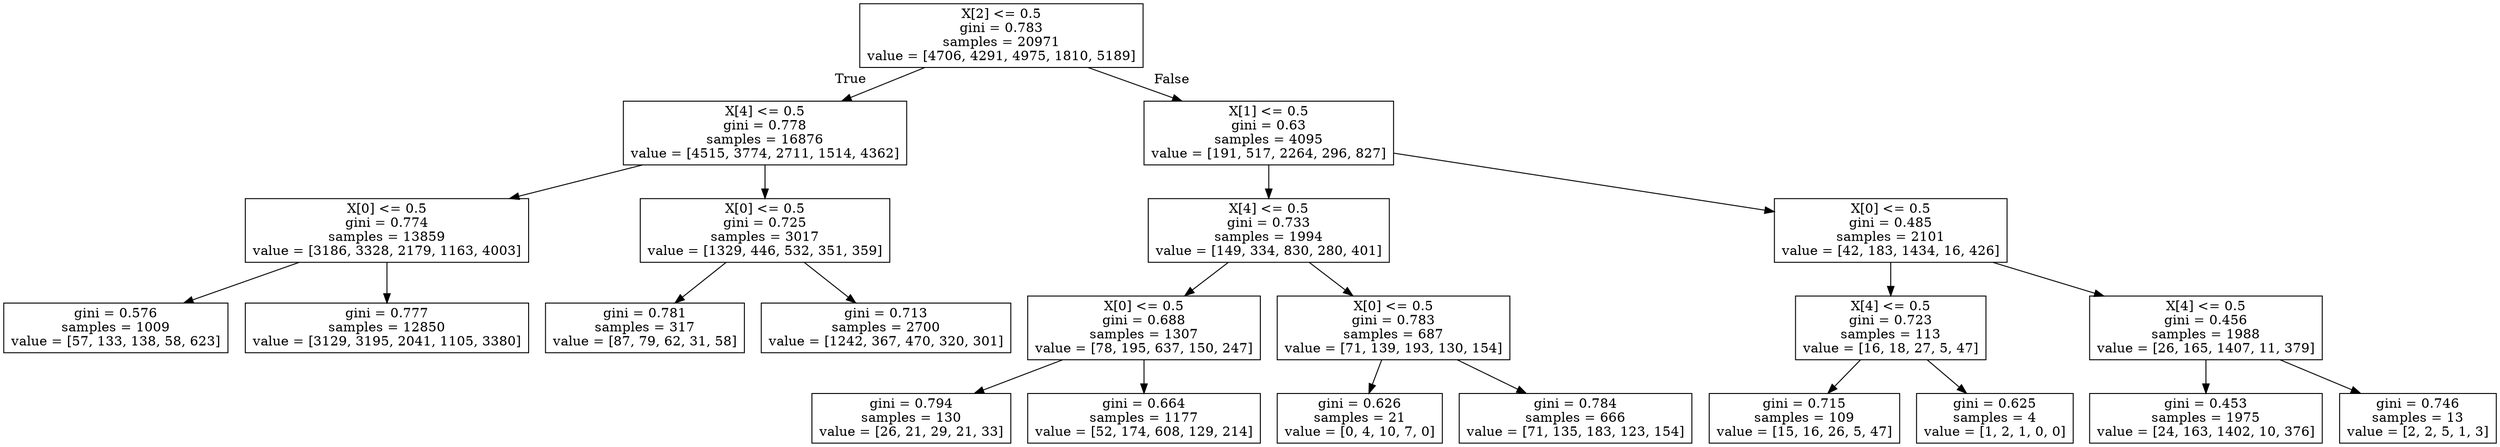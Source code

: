 digraph Tree {
node [shape=box] ;
0 [label="X[2] <= 0.5\ngini = 0.783\nsamples = 20971\nvalue = [4706, 4291, 4975, 1810, 5189]"] ;
1 [label="X[4] <= 0.5\ngini = 0.778\nsamples = 16876\nvalue = [4515, 3774, 2711, 1514, 4362]"] ;
0 -> 1 [labeldistance=2.5, labelangle=45, headlabel="True"] ;
2 [label="X[0] <= 0.5\ngini = 0.774\nsamples = 13859\nvalue = [3186, 3328, 2179, 1163, 4003]"] ;
1 -> 2 ;
3 [label="gini = 0.576\nsamples = 1009\nvalue = [57, 133, 138, 58, 623]"] ;
2 -> 3 ;
4 [label="gini = 0.777\nsamples = 12850\nvalue = [3129, 3195, 2041, 1105, 3380]"] ;
2 -> 4 ;
5 [label="X[0] <= 0.5\ngini = 0.725\nsamples = 3017\nvalue = [1329, 446, 532, 351, 359]"] ;
1 -> 5 ;
6 [label="gini = 0.781\nsamples = 317\nvalue = [87, 79, 62, 31, 58]"] ;
5 -> 6 ;
7 [label="gini = 0.713\nsamples = 2700\nvalue = [1242, 367, 470, 320, 301]"] ;
5 -> 7 ;
8 [label="X[1] <= 0.5\ngini = 0.63\nsamples = 4095\nvalue = [191, 517, 2264, 296, 827]"] ;
0 -> 8 [labeldistance=2.5, labelangle=-45, headlabel="False"] ;
9 [label="X[4] <= 0.5\ngini = 0.733\nsamples = 1994\nvalue = [149, 334, 830, 280, 401]"] ;
8 -> 9 ;
10 [label="X[0] <= 0.5\ngini = 0.688\nsamples = 1307\nvalue = [78, 195, 637, 150, 247]"] ;
9 -> 10 ;
11 [label="gini = 0.794\nsamples = 130\nvalue = [26, 21, 29, 21, 33]"] ;
10 -> 11 ;
12 [label="gini = 0.664\nsamples = 1177\nvalue = [52, 174, 608, 129, 214]"] ;
10 -> 12 ;
13 [label="X[0] <= 0.5\ngini = 0.783\nsamples = 687\nvalue = [71, 139, 193, 130, 154]"] ;
9 -> 13 ;
14 [label="gini = 0.626\nsamples = 21\nvalue = [0, 4, 10, 7, 0]"] ;
13 -> 14 ;
15 [label="gini = 0.784\nsamples = 666\nvalue = [71, 135, 183, 123, 154]"] ;
13 -> 15 ;
16 [label="X[0] <= 0.5\ngini = 0.485\nsamples = 2101\nvalue = [42, 183, 1434, 16, 426]"] ;
8 -> 16 ;
17 [label="X[4] <= 0.5\ngini = 0.723\nsamples = 113\nvalue = [16, 18, 27, 5, 47]"] ;
16 -> 17 ;
18 [label="gini = 0.715\nsamples = 109\nvalue = [15, 16, 26, 5, 47]"] ;
17 -> 18 ;
19 [label="gini = 0.625\nsamples = 4\nvalue = [1, 2, 1, 0, 0]"] ;
17 -> 19 ;
20 [label="X[4] <= 0.5\ngini = 0.456\nsamples = 1988\nvalue = [26, 165, 1407, 11, 379]"] ;
16 -> 20 ;
21 [label="gini = 0.453\nsamples = 1975\nvalue = [24, 163, 1402, 10, 376]"] ;
20 -> 21 ;
22 [label="gini = 0.746\nsamples = 13\nvalue = [2, 2, 5, 1, 3]"] ;
20 -> 22 ;
}